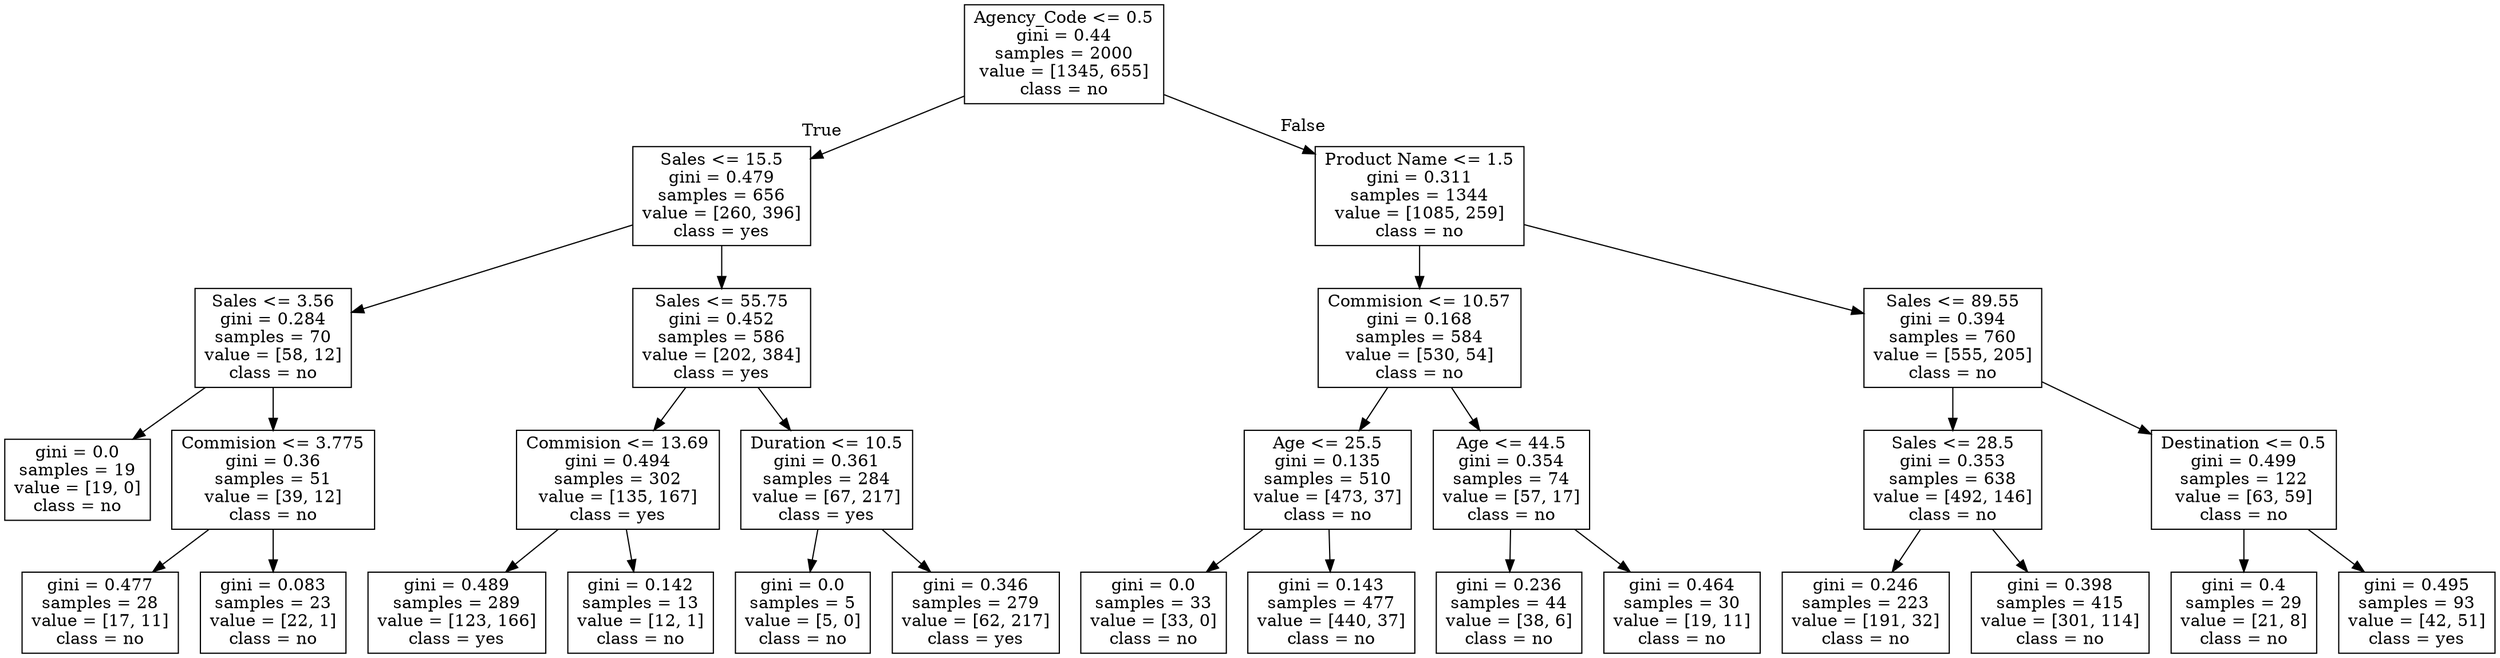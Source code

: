 digraph Tree {
node [shape=box] ;
0 [label="Agency_Code <= 0.5\ngini = 0.44\nsamples = 2000\nvalue = [1345, 655]\nclass = no"] ;
1 [label="Sales <= 15.5\ngini = 0.479\nsamples = 656\nvalue = [260, 396]\nclass = yes"] ;
0 -> 1 [labeldistance=2.5, labelangle=45, headlabel="True"] ;
2 [label="Sales <= 3.56\ngini = 0.284\nsamples = 70\nvalue = [58, 12]\nclass = no"] ;
1 -> 2 ;
3 [label="gini = 0.0\nsamples = 19\nvalue = [19, 0]\nclass = no"] ;
2 -> 3 ;
4 [label="Commision <= 3.775\ngini = 0.36\nsamples = 51\nvalue = [39, 12]\nclass = no"] ;
2 -> 4 ;
5 [label="gini = 0.477\nsamples = 28\nvalue = [17, 11]\nclass = no"] ;
4 -> 5 ;
6 [label="gini = 0.083\nsamples = 23\nvalue = [22, 1]\nclass = no"] ;
4 -> 6 ;
7 [label="Sales <= 55.75\ngini = 0.452\nsamples = 586\nvalue = [202, 384]\nclass = yes"] ;
1 -> 7 ;
8 [label="Commision <= 13.69\ngini = 0.494\nsamples = 302\nvalue = [135, 167]\nclass = yes"] ;
7 -> 8 ;
9 [label="gini = 0.489\nsamples = 289\nvalue = [123, 166]\nclass = yes"] ;
8 -> 9 ;
10 [label="gini = 0.142\nsamples = 13\nvalue = [12, 1]\nclass = no"] ;
8 -> 10 ;
11 [label="Duration <= 10.5\ngini = 0.361\nsamples = 284\nvalue = [67, 217]\nclass = yes"] ;
7 -> 11 ;
12 [label="gini = 0.0\nsamples = 5\nvalue = [5, 0]\nclass = no"] ;
11 -> 12 ;
13 [label="gini = 0.346\nsamples = 279\nvalue = [62, 217]\nclass = yes"] ;
11 -> 13 ;
14 [label="Product Name <= 1.5\ngini = 0.311\nsamples = 1344\nvalue = [1085, 259]\nclass = no"] ;
0 -> 14 [labeldistance=2.5, labelangle=-45, headlabel="False"] ;
15 [label="Commision <= 10.57\ngini = 0.168\nsamples = 584\nvalue = [530, 54]\nclass = no"] ;
14 -> 15 ;
16 [label="Age <= 25.5\ngini = 0.135\nsamples = 510\nvalue = [473, 37]\nclass = no"] ;
15 -> 16 ;
17 [label="gini = 0.0\nsamples = 33\nvalue = [33, 0]\nclass = no"] ;
16 -> 17 ;
18 [label="gini = 0.143\nsamples = 477\nvalue = [440, 37]\nclass = no"] ;
16 -> 18 ;
19 [label="Age <= 44.5\ngini = 0.354\nsamples = 74\nvalue = [57, 17]\nclass = no"] ;
15 -> 19 ;
20 [label="gini = 0.236\nsamples = 44\nvalue = [38, 6]\nclass = no"] ;
19 -> 20 ;
21 [label="gini = 0.464\nsamples = 30\nvalue = [19, 11]\nclass = no"] ;
19 -> 21 ;
22 [label="Sales <= 89.55\ngini = 0.394\nsamples = 760\nvalue = [555, 205]\nclass = no"] ;
14 -> 22 ;
23 [label="Sales <= 28.5\ngini = 0.353\nsamples = 638\nvalue = [492, 146]\nclass = no"] ;
22 -> 23 ;
24 [label="gini = 0.246\nsamples = 223\nvalue = [191, 32]\nclass = no"] ;
23 -> 24 ;
25 [label="gini = 0.398\nsamples = 415\nvalue = [301, 114]\nclass = no"] ;
23 -> 25 ;
26 [label="Destination <= 0.5\ngini = 0.499\nsamples = 122\nvalue = [63, 59]\nclass = no"] ;
22 -> 26 ;
27 [label="gini = 0.4\nsamples = 29\nvalue = [21, 8]\nclass = no"] ;
26 -> 27 ;
28 [label="gini = 0.495\nsamples = 93\nvalue = [42, 51]\nclass = yes"] ;
26 -> 28 ;
}